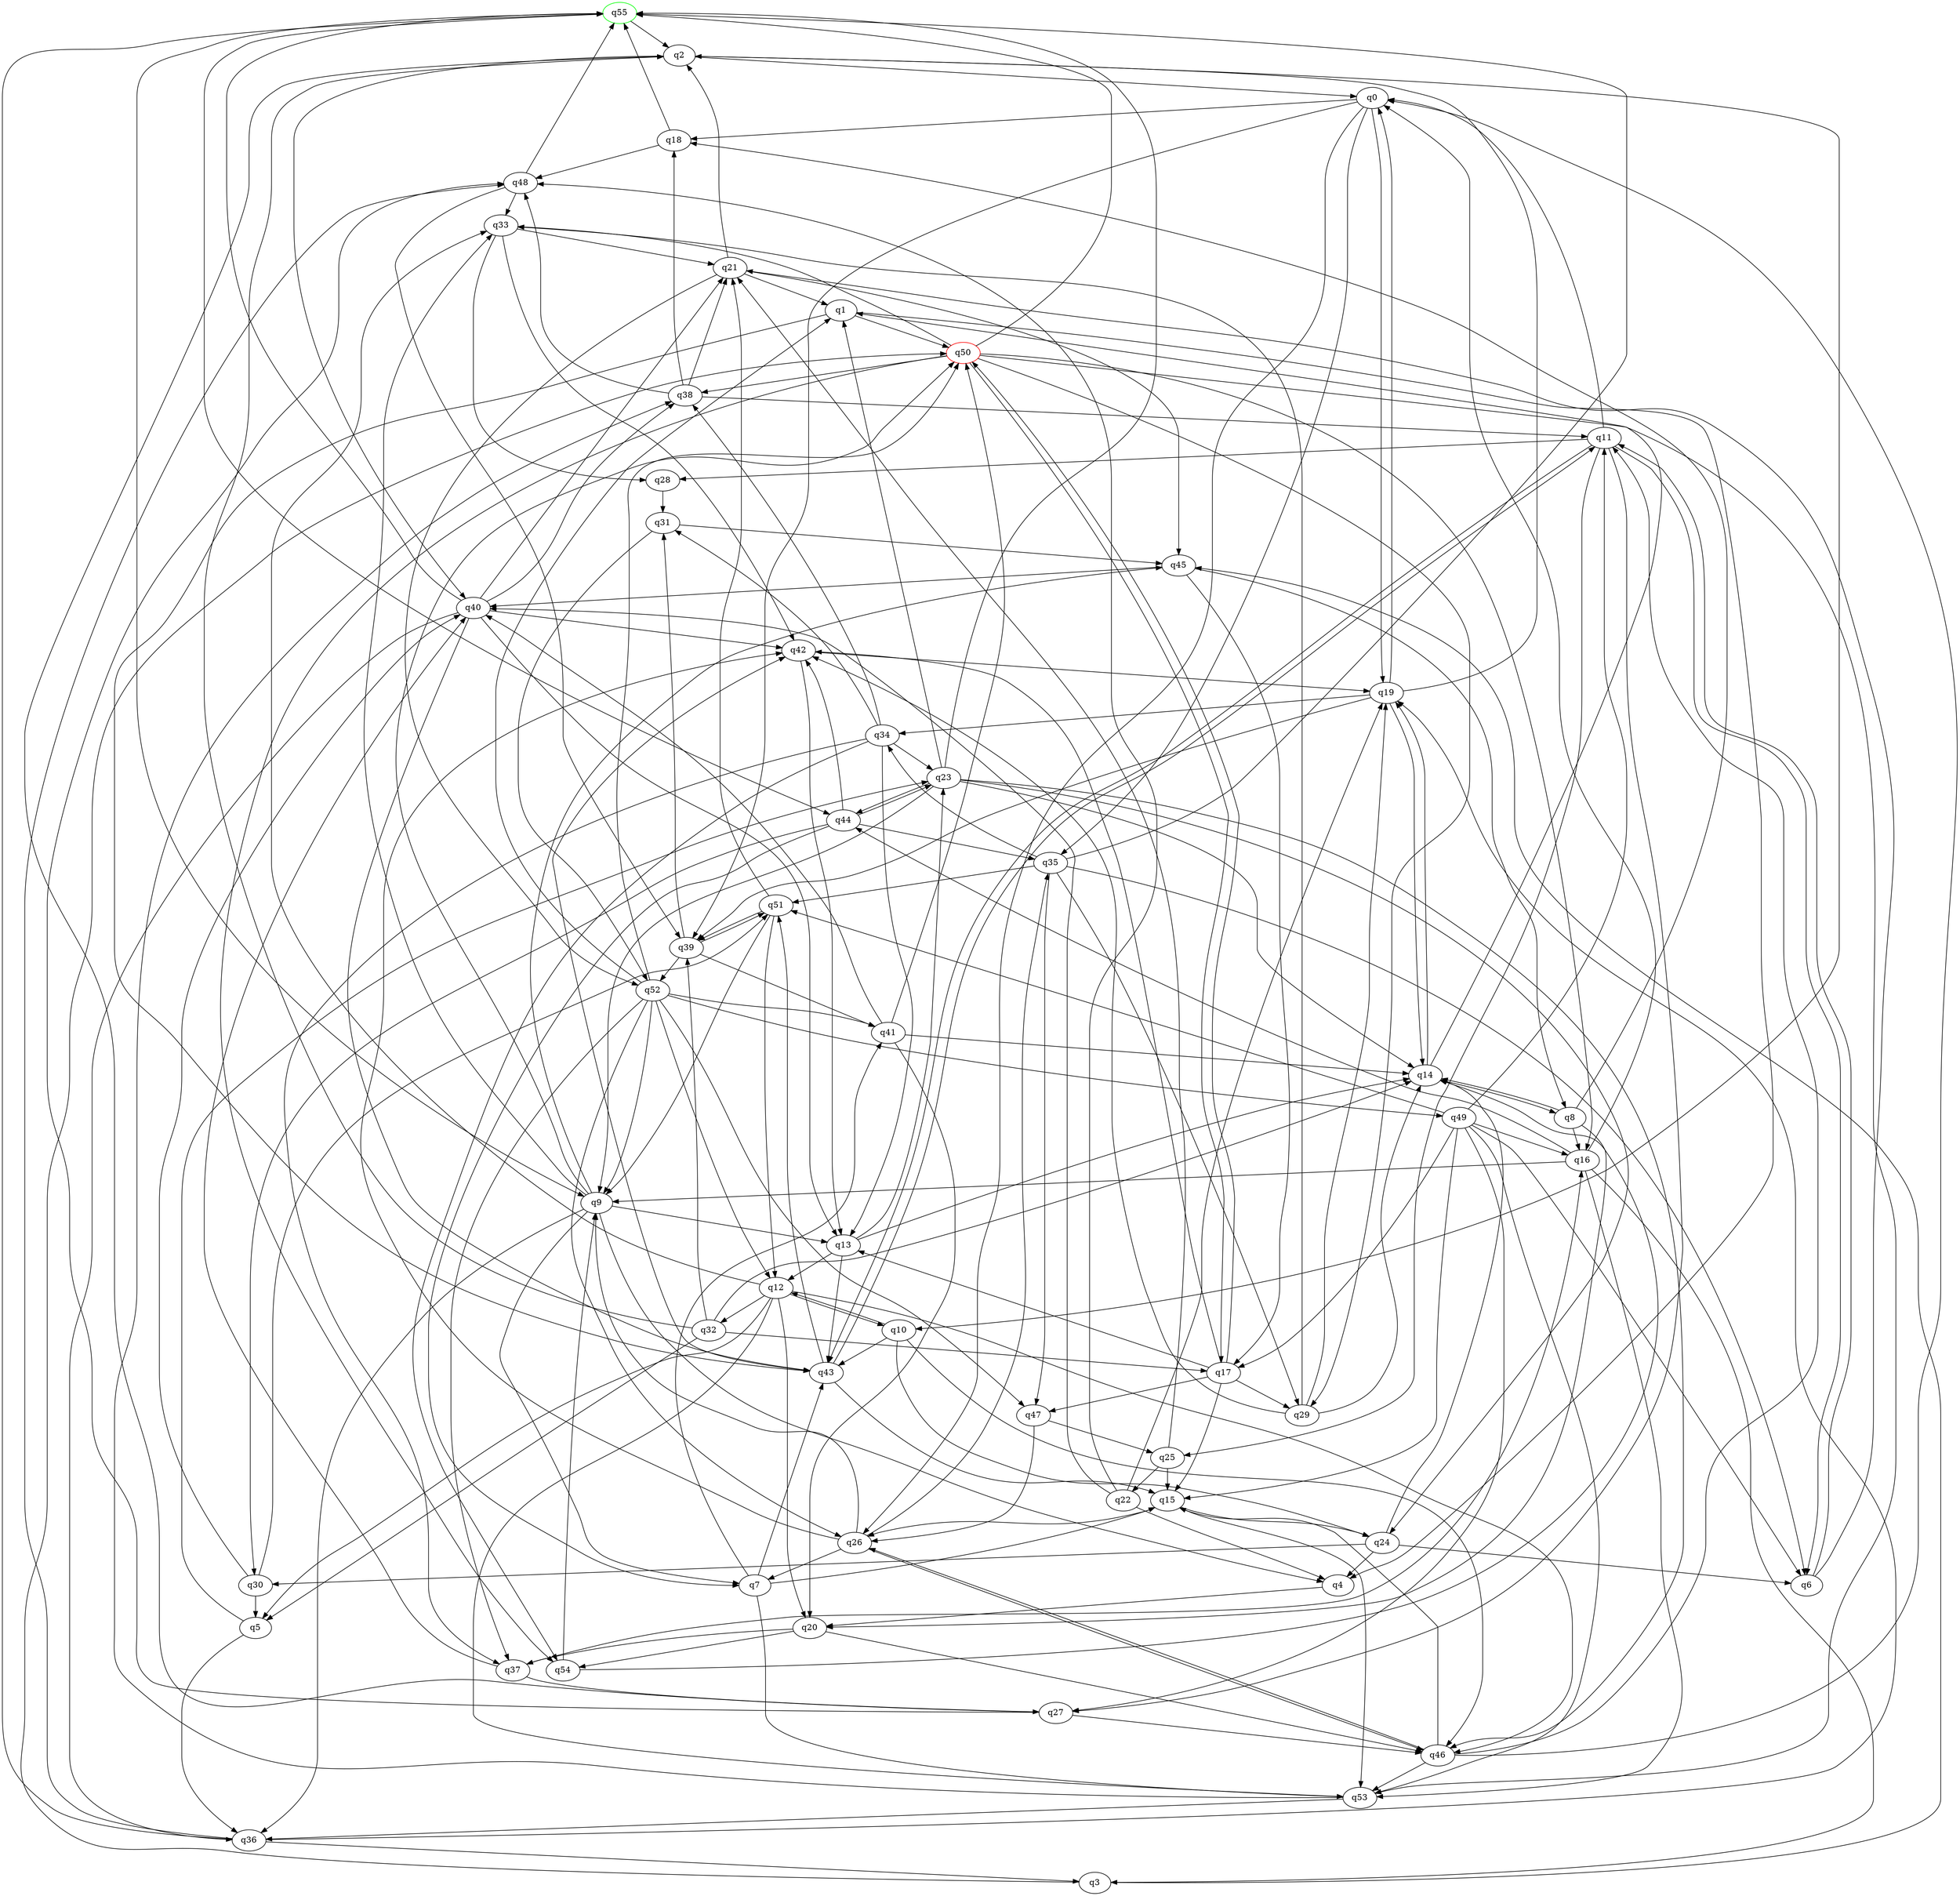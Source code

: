 digraph A{
q55 [initial=1,color=green];
q50 [final=1,color=red];
q0 -> q18;
q0 -> q19;
q0 -> q26;
q0 -> q35;
q0 -> q39;
q1 -> q4;
q1 -> q43;
q1 -> q50;
q2 -> q0;
q2 -> q10;
q2 -> q40;
q3 -> q45;
q3 -> q50;
q4 -> q20;
q5 -> q23;
q5 -> q36;
q6 -> q11;
q6 -> q21;
q7 -> q15;
q7 -> q41;
q7 -> q43;
q7 -> q53;
q8 -> q14;
q8 -> q16;
q8 -> q18;
q8 -> q20;
q9 -> q4;
q9 -> q7;
q9 -> q13;
q9 -> q33;
q9 -> q36;
q9 -> q45;
q9 -> q50;
q10 -> q12;
q10 -> q24;
q10 -> q43;
q10 -> q46;
q11 -> q0;
q11 -> q6;
q11 -> q25;
q11 -> q27;
q11 -> q28;
q11 -> q43;
q12 -> q5;
q12 -> q10;
q12 -> q20;
q12 -> q32;
q12 -> q33;
q12 -> q46;
q12 -> q53;
q13 -> q12;
q13 -> q14;
q13 -> q23;
q13 -> q43;
q14 -> q1;
q14 -> q8;
q14 -> q19;
q15 -> q24;
q15 -> q26;
q15 -> q53;
q16 -> q0;
q16 -> q3;
q16 -> q9;
q16 -> q44;
q16 -> q53;
q17 -> q13;
q17 -> q15;
q17 -> q29;
q17 -> q42;
q17 -> q47;
q17 -> q50;
q18 -> q48;
q18 -> q55;
q19 -> q0;
q19 -> q2;
q19 -> q14;
q19 -> q34;
q19 -> q39;
q20 -> q37;
q20 -> q46;
q20 -> q54;
q21 -> q1;
q21 -> q2;
q21 -> q45;
q21 -> q52;
q22 -> q4;
q22 -> q19;
q22 -> q40;
q22 -> q48;
q23 -> q1;
q23 -> q9;
q23 -> q14;
q23 -> q24;
q23 -> q44;
q23 -> q46;
q23 -> q55;
q24 -> q4;
q24 -> q6;
q24 -> q14;
q24 -> q30;
q25 -> q15;
q25 -> q21;
q25 -> q22;
q26 -> q7;
q26 -> q9;
q26 -> q35;
q26 -> q42;
q26 -> q46;
q27 -> q2;
q27 -> q46;
q27 -> q48;
q28 -> q31;
q29 -> q14;
q29 -> q19;
q29 -> q33;
q29 -> q42;
q30 -> q5;
q30 -> q40;
q30 -> q51;
q31 -> q45;
q31 -> q52;
q32 -> q2;
q32 -> q5;
q32 -> q14;
q32 -> q17;
q32 -> q39;
q33 -> q21;
q33 -> q28;
q33 -> q42;
q34 -> q13;
q34 -> q23;
q34 -> q31;
q34 -> q37;
q34 -> q38;
q34 -> q54;
q35 -> q6;
q35 -> q29;
q35 -> q34;
q35 -> q47;
q35 -> q51;
q35 -> q55;
q36 -> q3;
q36 -> q19;
q36 -> q48;
q36 -> q55;
q37 -> q16;
q37 -> q27;
q37 -> q40;
q38 -> q11;
q38 -> q18;
q38 -> q21;
q38 -> q48;
q39 -> q31;
q39 -> q41;
q39 -> q51;
q39 -> q52;
q40 -> q13;
q40 -> q21;
q40 -> q36;
q40 -> q38;
q40 -> q42;
q40 -> q43;
q40 -> q55;
q41 -> q14;
q41 -> q20;
q41 -> q40;
q41 -> q50;
q42 -> q13;
q42 -> q19;
q43 -> q11;
q43 -> q15;
q43 -> q42;
q43 -> q51;
q44 -> q7;
q44 -> q23;
q44 -> q30;
q44 -> q35;
q44 -> q42;
q45 -> q8;
q45 -> q17;
q45 -> q40;
q46 -> q0;
q46 -> q11;
q46 -> q15;
q46 -> q26;
q46 -> q53;
q47 -> q25;
q47 -> q26;
q48 -> q33;
q48 -> q39;
q48 -> q55;
q49 -> q6;
q49 -> q11;
q49 -> q15;
q49 -> q16;
q49 -> q17;
q49 -> q27;
q49 -> q51;
q49 -> q53;
q50 -> q16;
q50 -> q17;
q50 -> q29;
q50 -> q33;
q50 -> q38;
q50 -> q53;
q50 -> q54;
q50 -> q55;
q51 -> q9;
q51 -> q12;
q51 -> q21;
q51 -> q39;
q52 -> q1;
q52 -> q9;
q52 -> q12;
q52 -> q26;
q52 -> q37;
q52 -> q41;
q52 -> q47;
q52 -> q49;
q52 -> q50;
q53 -> q36;
q53 -> q38;
q54 -> q9;
q54 -> q14;
q55 -> q2;
q55 -> q9;
q55 -> q44;
}